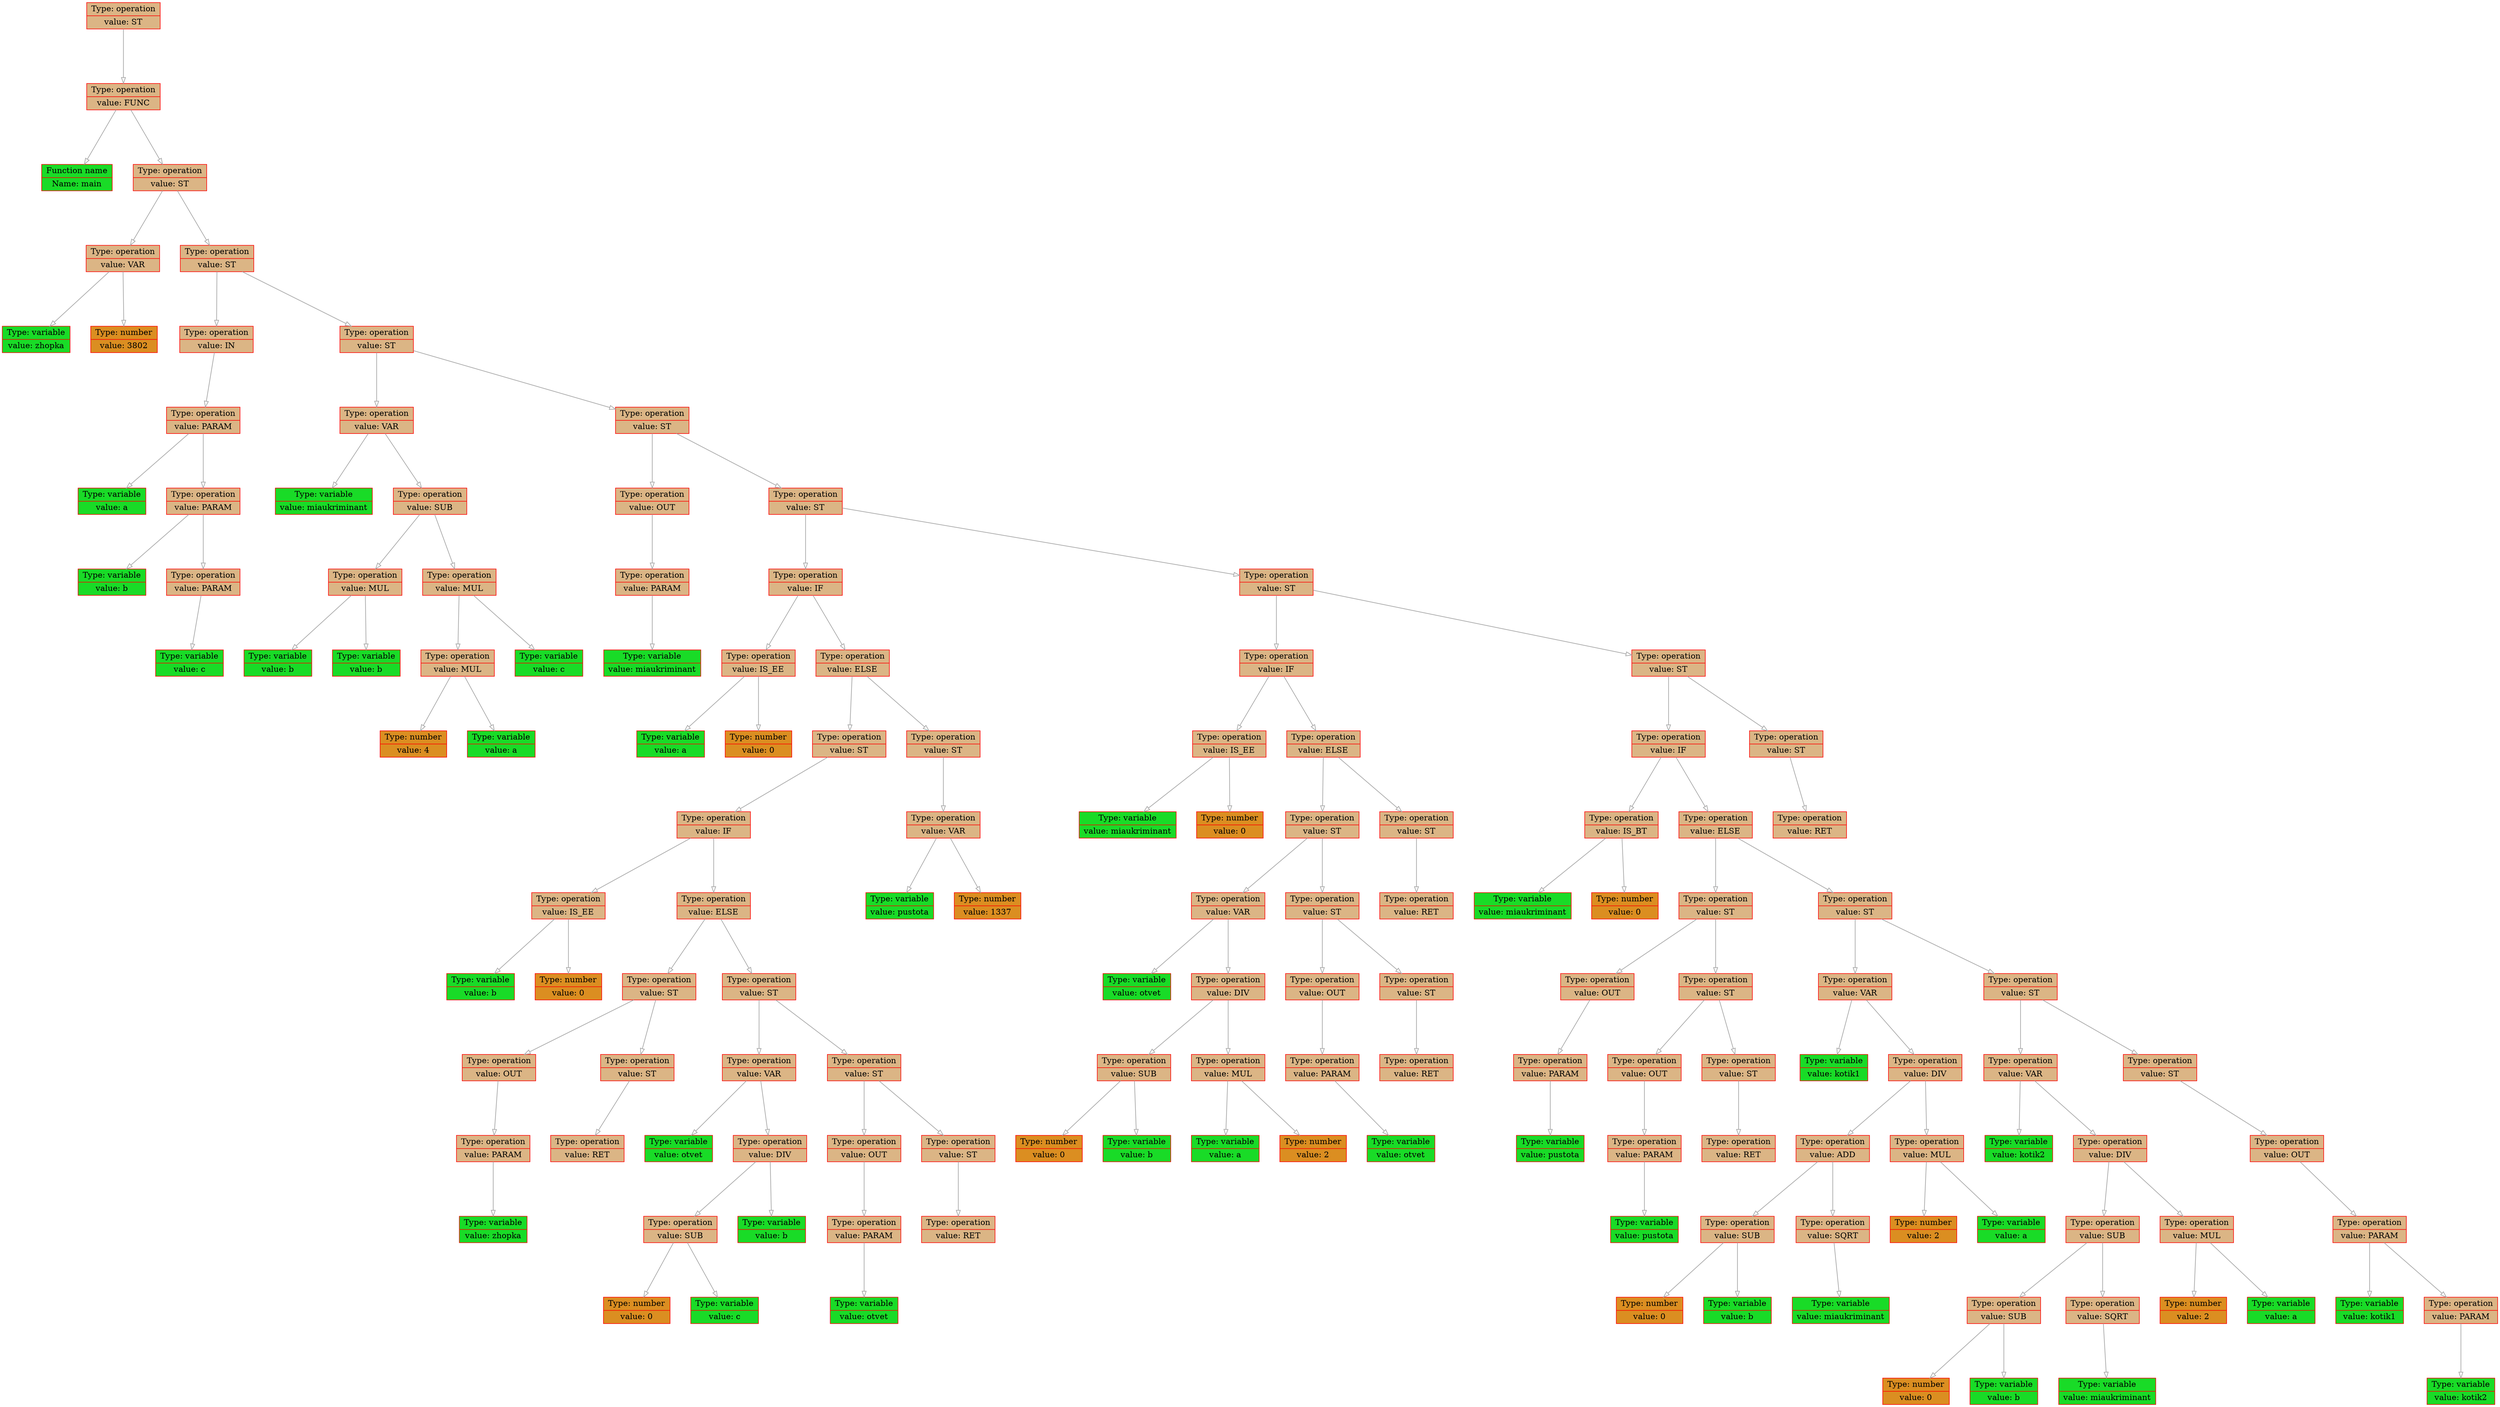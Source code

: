 
    digraph g {
        dpi      = 200;
        fontname = "Comic Sans MS";
        fontsize = 20;
        rankdir   =  TB;
        edge [color = darkgrey, arrowhead = onormal, arrowsize = 1, penwidth = 1.2]
        graph[fillcolor = lightgreen, ranksep = 1.3, nodesep = 0.5,
        style = "rounded, filled",color = green, penwidth = 2]

    Node000001aeafd240e0[shape=record, width=0.2, style="filled", color="red", fillcolor="#DBB585",label=" {Type: operation | value: ST}"] 
 
Node000001aeafd23f90[shape=record, width=0.2, style="filled", color="red", fillcolor="#DBB585",label=" {Type: operation | value: FUNC}"] 
 
Node000001aeafea1cc0[shape=record, width=0.2, style="filled", color="red", fillcolor="#19DB27",label=" {Function name | Name: main}"] 
 
Node000001aeafd23e40[shape=record, width=0.2, style="filled", color="red", fillcolor="#DBB585",label=" {Type: operation | value: ST}"] 
 
Node000001aeafea1d50[shape=record, width=0.2, style="filled", color="red", fillcolor="#DBB585",label=" {Type: operation | value: VAR}"] 
 
Node000001aeafea1cf0[shape=record, width=0.2, style="filled", color="red", fillcolor="#19DB27",label=" {Type: variable | value: zhopka}"] 
 
Node000001aeafea1d20[shape=record, width=0.2, style="filled", color="red", fillcolor="#DB8E21",label=" {Type: number | value: 3802}"] 
 
Node000001aeafd23db0[shape=record, width=0.2, style="filled", color="red", fillcolor="#DBB585",label=" {Type: operation | value: ST}"] 
 
Node000001aeafeaee90[shape=record, width=0.2, style="filled", color="red", fillcolor="#DBB585",label=" {Type: operation | value: IN}"] 
 
Node000001aeafeaee60[shape=record, width=0.2, style="filled", color="red", fillcolor="#DBB585",label=" {Type: operation | value: PARAM}"] 
 
Node000001aeafea1d80[shape=record, width=0.2, style="filled", color="red", fillcolor="#19DB27",label=" {Type: variable | value: a}"] 
 
Node000001aeafeaee30[shape=record, width=0.2, style="filled", color="red", fillcolor="#DBB585",label=" {Type: operation | value: PARAM}"] 
 
Node000001aeafea1db0[shape=record, width=0.2, style="filled", color="red", fillcolor="#19DB27",label=" {Type: variable | value: b}"] 
 
Node000001aeafeaee00[shape=record, width=0.2, style="filled", color="red", fillcolor="#DBB585",label=" {Type: operation | value: PARAM}"] 
 
Node000001aeafeaedd0[shape=record, width=0.2, style="filled", color="red", fillcolor="#19DB27",label=" {Type: variable | value: c}"] 
 
Node000001aeafd242c0[shape=record, width=0.2, style="filled", color="red", fillcolor="#DBB585",label=" {Type: operation | value: ST}"] 
 
Node000001aeafd22c50[shape=record, width=0.2, style="filled", color="red", fillcolor="#DBB585",label=" {Type: operation | value: VAR}"] 
 
Node000001aeafeaeec0[shape=record, width=0.2, style="filled", color="red", fillcolor="#19DB27",label=" {Type: variable | value: miaukriminant}"] 
 
Node000001aeafd22980[shape=record, width=0.2, style="filled", color="red", fillcolor="#DBB585",label=" {Type: operation | value: SUB}"] 
 
Node000001aeafd22b60[shape=record, width=0.2, style="filled", color="red", fillcolor="#DBB585",label=" {Type: operation | value: MUL}"] 
 
Node000001aeafeaeef0[shape=record, width=0.2, style="filled", color="red", fillcolor="#19DB27",label=" {Type: variable | value: b}"] 
 
Node000001aeafeaef20[shape=record, width=0.2, style="filled", color="red", fillcolor="#19DB27",label=" {Type: variable | value: b}"] 
 
Node000001aeafd228f0[shape=record, width=0.2, style="filled", color="red", fillcolor="#DBB585",label=" {Type: operation | value: MUL}"] 
 
Node000001aeafd22bf0[shape=record, width=0.2, style="filled", color="red", fillcolor="#DBB585",label=" {Type: operation | value: MUL}"] 
 
Node000001aeafd22b90[shape=record, width=0.2, style="filled", color="red", fillcolor="#DB8E21",label=" {Type: number | value: 4}"] 
 
Node000001aeafd22920[shape=record, width=0.2, style="filled", color="red", fillcolor="#19DB27",label=" {Type: variable | value: a}"] 
 
Node000001aeafd22ad0[shape=record, width=0.2, style="filled", color="red", fillcolor="#19DB27",label=" {Type: variable | value: c}"] 
 
Node000001aeafd23de0[shape=record, width=0.2, style="filled", color="red", fillcolor="#DBB585",label=" {Type: operation | value: ST}"] 
 
Node000001aeafd22bc0[shape=record, width=0.2, style="filled", color="red", fillcolor="#DBB585",label=" {Type: operation | value: OUT}"] 
 
Node000001aeafd22aa0[shape=record, width=0.2, style="filled", color="red", fillcolor="#DBB585",label=" {Type: operation | value: PARAM}"] 
 
Node000001aeafd22b00[shape=record, width=0.2, style="filled", color="red", fillcolor="#19DB27",label=" {Type: variable | value: miaukriminant}"] 
 
Node000001aeafd24470[shape=record, width=0.2, style="filled", color="red", fillcolor="#DBB585",label=" {Type: operation | value: ST}"] 
 
Node000001aeafd23120[shape=record, width=0.2, style="filled", color="red", fillcolor="#DBB585",label=" {Type: operation | value: IF}"] 
 
Node000001aeafd22c20[shape=record, width=0.2, style="filled", color="red", fillcolor="#DBB585",label=" {Type: operation | value: IS_EE}"] 
 
Node000001aeafd229b0[shape=record, width=0.2, style="filled", color="red", fillcolor="#19DB27",label=" {Type: variable | value: a}"] 
 
Node000001aeafd229e0[shape=record, width=0.2, style="filled", color="red", fillcolor="#DB8E21",label=" {Type: number | value: 0}"] 
 
Node000001aeafd22d30[shape=record, width=0.2, style="filled", color="red", fillcolor="#DBB585",label=" {Type: operation | value: ELSE}"] 
 
Node000001aeafd23390[shape=record, width=0.2, style="filled", color="red", fillcolor="#DBB585",label=" {Type: operation | value: ST}"] 
 
Node000001aeafd23030[shape=record, width=0.2, style="filled", color="red", fillcolor="#DBB585",label=" {Type: operation | value: IF}"] 
 
Node000001aeafd22a40[shape=record, width=0.2, style="filled", color="red", fillcolor="#DBB585",label=" {Type: operation | value: IS_EE}"] 
 
Node000001aeafd22950[shape=record, width=0.2, style="filled", color="red", fillcolor="#19DB27",label=" {Type: variable | value: b}"] 
 
Node000001aeafd22a10[shape=record, width=0.2, style="filled", color="red", fillcolor="#DB8E21",label=" {Type: number | value: 0}"] 
 
Node000001aeafd22ee0[shape=record, width=0.2, style="filled", color="red", fillcolor="#DBB585",label=" {Type: operation | value: ELSE}"] 
 
Node000001aeafd23060[shape=record, width=0.2, style="filled", color="red", fillcolor="#DBB585",label=" {Type: operation | value: ST}"] 
 
Node000001aeafd23240[shape=record, width=0.2, style="filled", color="red", fillcolor="#DBB585",label=" {Type: operation | value: OUT}"] 
 
Node000001aeafd22b30[shape=record, width=0.2, style="filled", color="red", fillcolor="#DBB585",label=" {Type: operation | value: PARAM}"] 
 
Node000001aeafd22a70[shape=record, width=0.2, style="filled", color="red", fillcolor="#19DB27",label=" {Type: variable | value: zhopka}"] 
 
Node000001aeafd232a0[shape=record, width=0.2, style="filled", color="red", fillcolor="#DBB585",label=" {Type: operation | value: ST}"] 
 
Node000001aeafd23150[shape=record, width=0.2, style="filled", color="red", fillcolor="#DBB585",label=" {Type: operation | value: RET}"] 
 
Node000001aeafd22d90[shape=record, width=0.2, style="filled", color="red", fillcolor="#DBB585",label=" {Type: operation | value: ST}"] 
 
Node000001aeafd23450[shape=record, width=0.2, style="filled", color="red", fillcolor="#DBB585",label=" {Type: operation | value: VAR}"] 
 
Node000001aeafd23270[shape=record, width=0.2, style="filled", color="red", fillcolor="#19DB27",label=" {Type: variable | value: otvet}"] 
 
Node000001aeafd23090[shape=record, width=0.2, style="filled", color="red", fillcolor="#DBB585",label=" {Type: operation | value: DIV}"] 
 
Node000001aeafd23300[shape=record, width=0.2, style="filled", color="red", fillcolor="#DBB585",label=" {Type: operation | value: SUB}"] 
 
Node000001aeafd233c0[shape=record, width=0.2, style="filled", color="red", fillcolor="#DB8E21",label=" {Type: number | value: 0}"] 
 
Node000001aeafd23480[shape=record, width=0.2, style="filled", color="red", fillcolor="#19DB27",label=" {Type: variable | value: c}"] 
 
Node000001aeafd22f40[shape=record, width=0.2, style="filled", color="red", fillcolor="#19DB27",label=" {Type: variable | value: b}"] 
 
Node000001aeafd230f0[shape=record, width=0.2, style="filled", color="red", fillcolor="#DBB585",label=" {Type: operation | value: ST}"] 
 
Node000001aeafd23330[shape=record, width=0.2, style="filled", color="red", fillcolor="#DBB585",label=" {Type: operation | value: OUT}"] 
 
Node000001aeafd230c0[shape=record, width=0.2, style="filled", color="red", fillcolor="#DBB585",label=" {Type: operation | value: PARAM}"] 
 
Node000001aeafd22eb0[shape=record, width=0.2, style="filled", color="red", fillcolor="#19DB27",label=" {Type: variable | value: otvet}"] 
 
Node000001aeafd22dc0[shape=record, width=0.2, style="filled", color="red", fillcolor="#DBB585",label=" {Type: operation | value: ST}"] 
 
Node000001aeafd23000[shape=record, width=0.2, style="filled", color="red", fillcolor="#DBB585",label=" {Type: operation | value: RET}"] 
 
Node000001aeafd231b0[shape=record, width=0.2, style="filled", color="red", fillcolor="#DBB585",label=" {Type: operation | value: ST}"] 
 
Node000001aeafd23180[shape=record, width=0.2, style="filled", color="red", fillcolor="#DBB585",label=" {Type: operation | value: VAR}"] 
 
Node000001aeafd22df0[shape=record, width=0.2, style="filled", color="red", fillcolor="#19DB27",label=" {Type: variable | value: pustota}"] 
 
Node000001aeafd23360[shape=record, width=0.2, style="filled", color="red", fillcolor="#DB8E21",label=" {Type: number | value: 1337}"] 
 
Node000001aeafd24080[shape=record, width=0.2, style="filled", color="red", fillcolor="#DBB585",label=" {Type: operation | value: ST}"] 
 
Node000001aeafd23bd0[shape=record, width=0.2, style="filled", color="red", fillcolor="#DBB585",label=" {Type: operation | value: IF}"] 
 
Node000001aeafd231e0[shape=record, width=0.2, style="filled", color="red", fillcolor="#DBB585",label=" {Type: operation | value: IS_EE}"] 
 
Node000001aeafd232d0[shape=record, width=0.2, style="filled", color="red", fillcolor="#19DB27",label=" {Type: variable | value: miaukriminant}"] 
 
Node000001aeafd23420[shape=record, width=0.2, style="filled", color="red", fillcolor="#DB8E21",label=" {Type: number | value: 0}"] 
 
Node000001aeafd235a0[shape=record, width=0.2, style="filled", color="red", fillcolor="#DBB585",label=" {Type: operation | value: ELSE}"] 
 
Node000001aeafd238d0[shape=record, width=0.2, style="filled", color="red", fillcolor="#DBB585",label=" {Type: operation | value: ST}"] 
 
Node000001aeafd22f10[shape=record, width=0.2, style="filled", color="red", fillcolor="#DBB585",label=" {Type: operation | value: VAR}"] 
 
Node000001aeafd23210[shape=record, width=0.2, style="filled", color="red", fillcolor="#19DB27",label=" {Type: variable | value: otvet}"] 
 
Node000001aeafd22f70[shape=record, width=0.2, style="filled", color="red", fillcolor="#DBB585",label=" {Type: operation | value: DIV}"] 
 
Node000001aeafd22d00[shape=record, width=0.2, style="filled", color="red", fillcolor="#DBB585",label=" {Type: operation | value: SUB}"] 
 
Node000001aeafd233f0[shape=record, width=0.2, style="filled", color="red", fillcolor="#DB8E21",label=" {Type: number | value: 0}"] 
 
Node000001aeafd22d60[shape=record, width=0.2, style="filled", color="red", fillcolor="#19DB27",label=" {Type: variable | value: b}"] 
 
Node000001aeafd22e80[shape=record, width=0.2, style="filled", color="red", fillcolor="#DBB585",label=" {Type: operation | value: MUL}"] 
 
Node000001aeafd22e20[shape=record, width=0.2, style="filled", color="red", fillcolor="#19DB27",label=" {Type: variable | value: a}"] 
 
Node000001aeafd22e50[shape=record, width=0.2, style="filled", color="red", fillcolor="#DB8E21",label=" {Type: number | value: 2}"] 
 
Node000001aeafd23c30[shape=record, width=0.2, style="filled", color="red", fillcolor="#DBB585",label=" {Type: operation | value: ST}"] 
 
Node000001aeafd237b0[shape=record, width=0.2, style="filled", color="red", fillcolor="#DBB585",label=" {Type: operation | value: OUT}"] 
 
Node000001aeafd22fd0[shape=record, width=0.2, style="filled", color="red", fillcolor="#DBB585",label=" {Type: operation | value: PARAM}"] 
 
Node000001aeafd22fa0[shape=record, width=0.2, style="filled", color="red", fillcolor="#19DB27",label=" {Type: variable | value: otvet}"] 
 
Node000001aeafd23720[shape=record, width=0.2, style="filled", color="red", fillcolor="#DBB585",label=" {Type: operation | value: ST}"] 
 
Node000001aeafd236c0[shape=record, width=0.2, style="filled", color="red", fillcolor="#DBB585",label=" {Type: operation | value: RET}"] 
 
Node000001aeafd23540[shape=record, width=0.2, style="filled", color="red", fillcolor="#DBB585",label=" {Type: operation | value: ST}"] 
 
Node000001aeafd23930[shape=record, width=0.2, style="filled", color="red", fillcolor="#DBB585",label=" {Type: operation | value: RET}"] 
 
Node000001aeafd24260[shape=record, width=0.2, style="filled", color="red", fillcolor="#DBB585",label=" {Type: operation | value: ST}"] 
 
Node000001aeafd24230[shape=record, width=0.2, style="filled", color="red", fillcolor="#DBB585",label=" {Type: operation | value: IF}"] 
 
Node000001aeafd23a20[shape=record, width=0.2, style="filled", color="red", fillcolor="#DBB585",label=" {Type: operation | value: IS_BT}"] 
 
Node000001aeafd23870[shape=record, width=0.2, style="filled", color="red", fillcolor="#19DB27",label=" {Type: variable | value: miaukriminant}"] 
 
Node000001aeafd23810[shape=record, width=0.2, style="filled", color="red", fillcolor="#DB8E21",label=" {Type: number | value: 0}"] 
 
Node000001aeafd24410[shape=record, width=0.2, style="filled", color="red", fillcolor="#DBB585",label=" {Type: operation | value: ELSE}"] 
 
Node000001aeafd23a50[shape=record, width=0.2, style="filled", color="red", fillcolor="#DBB585",label=" {Type: operation | value: ST}"] 
 
Node000001aeafd239f0[shape=record, width=0.2, style="filled", color="red", fillcolor="#DBB585",label=" {Type: operation | value: OUT}"] 
 
Node000001aeafd23600[shape=record, width=0.2, style="filled", color="red", fillcolor="#DBB585",label=" {Type: operation | value: PARAM}"] 
 
Node000001aeafd235d0[shape=record, width=0.2, style="filled", color="red", fillcolor="#19DB27",label=" {Type: variable | value: pustota}"] 
 
Node000001aeafd237e0[shape=record, width=0.2, style="filled", color="red", fillcolor="#DBB585",label=" {Type: operation | value: ST}"] 
 
Node000001aeafd23a80[shape=record, width=0.2, style="filled", color="red", fillcolor="#DBB585",label=" {Type: operation | value: OUT}"] 
 
Node000001aeafd23960[shape=record, width=0.2, style="filled", color="red", fillcolor="#DBB585",label=" {Type: operation | value: PARAM}"] 
 
Node000001aeafd23c90[shape=record, width=0.2, style="filled", color="red", fillcolor="#19DB27",label=" {Type: variable | value: pustota}"] 
 
Node000001aeafd23900[shape=record, width=0.2, style="filled", color="red", fillcolor="#DBB585",label=" {Type: operation | value: ST}"] 
 
Node000001aeafd23750[shape=record, width=0.2, style="filled", color="red", fillcolor="#DBB585",label=" {Type: operation | value: RET}"] 
 
Node000001aeafd24200[shape=record, width=0.2, style="filled", color="red", fillcolor="#DBB585",label=" {Type: operation | value: ST}"] 
 
Node000001aeafd23b40[shape=record, width=0.2, style="filled", color="red", fillcolor="#DBB585",label=" {Type: operation | value: VAR}"] 
 
Node000001aeafd23990[shape=record, width=0.2, style="filled", color="red", fillcolor="#19DB27",label=" {Type: variable | value: kotik1}"] 
 
Node000001aeafd23b10[shape=record, width=0.2, style="filled", color="red", fillcolor="#DBB585",label=" {Type: operation | value: DIV}"] 
 
Node000001aeafd23b70[shape=record, width=0.2, style="filled", color="red", fillcolor="#DBB585",label=" {Type: operation | value: ADD}"] 
 
Node000001aeafd23ae0[shape=record, width=0.2, style="filled", color="red", fillcolor="#DBB585",label=" {Type: operation | value: SUB}"] 
 
Node000001aeafd23ab0[shape=record, width=0.2, style="filled", color="red", fillcolor="#DB8E21",label=" {Type: number | value: 0}"] 
 
Node000001aeafd238a0[shape=record, width=0.2, style="filled", color="red", fillcolor="#19DB27",label=" {Type: variable | value: b}"] 
 
Node000001aeafd23510[shape=record, width=0.2, style="filled", color="red", fillcolor="#DBB585",label=" {Type: operation | value: SQRT}"] 
 
Node000001aeafd23c00[shape=record, width=0.2, style="filled", color="red", fillcolor="#19DB27",label=" {Type: variable | value: miaukriminant}"] 
 
Node000001aeafd23570[shape=record, width=0.2, style="filled", color="red", fillcolor="#DBB585",label=" {Type: operation | value: MUL}"] 
 
Node000001aeafd23840[shape=record, width=0.2, style="filled", color="red", fillcolor="#DB8E21",label=" {Type: number | value: 2}"] 
 
Node000001aeafd239c0[shape=record, width=0.2, style="filled", color="red", fillcolor="#19DB27",label=" {Type: variable | value: a}"] 
 
Node000001aeafd23d80[shape=record, width=0.2, style="filled", color="red", fillcolor="#DBB585",label=" {Type: operation | value: ST}"] 
 
Node000001aeafd23d50[shape=record, width=0.2, style="filled", color="red", fillcolor="#DBB585",label=" {Type: operation | value: VAR}"] 
 
Node000001aeafd23c60[shape=record, width=0.2, style="filled", color="red", fillcolor="#19DB27",label=" {Type: variable | value: kotik2}"] 
 
Node000001aeafd24170[shape=record, width=0.2, style="filled", color="red", fillcolor="#DBB585",label=" {Type: operation | value: DIV}"] 
 
Node000001aeafd23690[shape=record, width=0.2, style="filled", color="red", fillcolor="#DBB585",label=" {Type: operation | value: SUB}"] 
 
Node000001aeafd23630[shape=record, width=0.2, style="filled", color="red", fillcolor="#DBB585",label=" {Type: operation | value: SUB}"] 
 
Node000001aeafd23ba0[shape=record, width=0.2, style="filled", color="red", fillcolor="#DB8E21",label=" {Type: number | value: 0}"] 
 
Node000001aeafd236f0[shape=record, width=0.2, style="filled", color="red", fillcolor="#19DB27",label=" {Type: variable | value: b}"] 
 
Node000001aeafd23660[shape=record, width=0.2, style="filled", color="red", fillcolor="#DBB585",label=" {Type: operation | value: SQRT}"] 
 
Node000001aeafd23780[shape=record, width=0.2, style="filled", color="red", fillcolor="#19DB27",label=" {Type: variable | value: miaukriminant}"] 
 
Node000001aeafd24110[shape=record, width=0.2, style="filled", color="red", fillcolor="#DBB585",label=" {Type: operation | value: MUL}"] 
 
Node000001aeafd23e70[shape=record, width=0.2, style="filled", color="red", fillcolor="#DB8E21",label=" {Type: number | value: 2}"] 
 
Node000001aeafd23ea0[shape=record, width=0.2, style="filled", color="red", fillcolor="#19DB27",label=" {Type: variable | value: a}"] 
 
Node000001aeafd24140[shape=record, width=0.2, style="filled", color="red", fillcolor="#DBB585",label=" {Type: operation | value: ST}"] 
 
Node000001aeafd241a0[shape=record, width=0.2, style="filled", color="red", fillcolor="#DBB585",label=" {Type: operation | value: OUT}"] 
 
Node000001aeafd241d0[shape=record, width=0.2, style="filled", color="red", fillcolor="#DBB585",label=" {Type: operation | value: PARAM}"] 
 
Node000001aeafd240b0[shape=record, width=0.2, style="filled", color="red", fillcolor="#19DB27",label=" {Type: variable | value: kotik1}"] 
 
Node000001aeafd24440[shape=record, width=0.2, style="filled", color="red", fillcolor="#DBB585",label=" {Type: operation | value: PARAM}"] 
 
Node000001aeafd24290[shape=record, width=0.2, style="filled", color="red", fillcolor="#19DB27",label=" {Type: variable | value: kotik2}"] 
 
Node000001aeafd23e10[shape=record, width=0.2, style="filled", color="red", fillcolor="#DBB585",label=" {Type: operation | value: ST}"] 
 
Node000001aeafd23d20[shape=record, width=0.2, style="filled", color="red", fillcolor="#DBB585",label=" {Type: operation | value: RET}"] 
 
Node000001aeafd240e0->Node000001aeafd23f90
Node000001aeafd23f90->Node000001aeafea1cc0
Node000001aeafd23f90->Node000001aeafd23e40
Node000001aeafd23e40->Node000001aeafea1d50
Node000001aeafea1d50->Node000001aeafea1cf0
Node000001aeafea1d50->Node000001aeafea1d20
Node000001aeafd23e40->Node000001aeafd23db0
Node000001aeafd23db0->Node000001aeafeaee90
Node000001aeafeaee90->Node000001aeafeaee60
Node000001aeafeaee60->Node000001aeafea1d80
Node000001aeafeaee60->Node000001aeafeaee30
Node000001aeafeaee30->Node000001aeafea1db0
Node000001aeafeaee30->Node000001aeafeaee00
Node000001aeafeaee00->Node000001aeafeaedd0
Node000001aeafd23db0->Node000001aeafd242c0
Node000001aeafd242c0->Node000001aeafd22c50
Node000001aeafd22c50->Node000001aeafeaeec0
Node000001aeafd22c50->Node000001aeafd22980
Node000001aeafd22980->Node000001aeafd22b60
Node000001aeafd22b60->Node000001aeafeaeef0
Node000001aeafd22b60->Node000001aeafeaef20
Node000001aeafd22980->Node000001aeafd228f0
Node000001aeafd228f0->Node000001aeafd22bf0
Node000001aeafd22bf0->Node000001aeafd22b90
Node000001aeafd22bf0->Node000001aeafd22920
Node000001aeafd228f0->Node000001aeafd22ad0
Node000001aeafd242c0->Node000001aeafd23de0
Node000001aeafd23de0->Node000001aeafd22bc0
Node000001aeafd22bc0->Node000001aeafd22aa0
Node000001aeafd22aa0->Node000001aeafd22b00
Node000001aeafd23de0->Node000001aeafd24470
Node000001aeafd24470->Node000001aeafd23120
Node000001aeafd23120->Node000001aeafd22c20
Node000001aeafd22c20->Node000001aeafd229b0
Node000001aeafd22c20->Node000001aeafd229e0
Node000001aeafd23120->Node000001aeafd22d30
Node000001aeafd22d30->Node000001aeafd23390
Node000001aeafd23390->Node000001aeafd23030
Node000001aeafd23030->Node000001aeafd22a40
Node000001aeafd22a40->Node000001aeafd22950
Node000001aeafd22a40->Node000001aeafd22a10
Node000001aeafd23030->Node000001aeafd22ee0
Node000001aeafd22ee0->Node000001aeafd23060
Node000001aeafd23060->Node000001aeafd23240
Node000001aeafd23240->Node000001aeafd22b30
Node000001aeafd22b30->Node000001aeafd22a70
Node000001aeafd23060->Node000001aeafd232a0
Node000001aeafd232a0->Node000001aeafd23150
Node000001aeafd22ee0->Node000001aeafd22d90
Node000001aeafd22d90->Node000001aeafd23450
Node000001aeafd23450->Node000001aeafd23270
Node000001aeafd23450->Node000001aeafd23090
Node000001aeafd23090->Node000001aeafd23300
Node000001aeafd23300->Node000001aeafd233c0
Node000001aeafd23300->Node000001aeafd23480
Node000001aeafd23090->Node000001aeafd22f40
Node000001aeafd22d90->Node000001aeafd230f0
Node000001aeafd230f0->Node000001aeafd23330
Node000001aeafd23330->Node000001aeafd230c0
Node000001aeafd230c0->Node000001aeafd22eb0
Node000001aeafd230f0->Node000001aeafd22dc0
Node000001aeafd22dc0->Node000001aeafd23000
Node000001aeafd22d30->Node000001aeafd231b0
Node000001aeafd231b0->Node000001aeafd23180
Node000001aeafd23180->Node000001aeafd22df0
Node000001aeafd23180->Node000001aeafd23360
Node000001aeafd24470->Node000001aeafd24080
Node000001aeafd24080->Node000001aeafd23bd0
Node000001aeafd23bd0->Node000001aeafd231e0
Node000001aeafd231e0->Node000001aeafd232d0
Node000001aeafd231e0->Node000001aeafd23420
Node000001aeafd23bd0->Node000001aeafd235a0
Node000001aeafd235a0->Node000001aeafd238d0
Node000001aeafd238d0->Node000001aeafd22f10
Node000001aeafd22f10->Node000001aeafd23210
Node000001aeafd22f10->Node000001aeafd22f70
Node000001aeafd22f70->Node000001aeafd22d00
Node000001aeafd22d00->Node000001aeafd233f0
Node000001aeafd22d00->Node000001aeafd22d60
Node000001aeafd22f70->Node000001aeafd22e80
Node000001aeafd22e80->Node000001aeafd22e20
Node000001aeafd22e80->Node000001aeafd22e50
Node000001aeafd238d0->Node000001aeafd23c30
Node000001aeafd23c30->Node000001aeafd237b0
Node000001aeafd237b0->Node000001aeafd22fd0
Node000001aeafd22fd0->Node000001aeafd22fa0
Node000001aeafd23c30->Node000001aeafd23720
Node000001aeafd23720->Node000001aeafd236c0
Node000001aeafd235a0->Node000001aeafd23540
Node000001aeafd23540->Node000001aeafd23930
Node000001aeafd24080->Node000001aeafd24260
Node000001aeafd24260->Node000001aeafd24230
Node000001aeafd24230->Node000001aeafd23a20
Node000001aeafd23a20->Node000001aeafd23870
Node000001aeafd23a20->Node000001aeafd23810
Node000001aeafd24230->Node000001aeafd24410
Node000001aeafd24410->Node000001aeafd23a50
Node000001aeafd23a50->Node000001aeafd239f0
Node000001aeafd239f0->Node000001aeafd23600
Node000001aeafd23600->Node000001aeafd235d0
Node000001aeafd23a50->Node000001aeafd237e0
Node000001aeafd237e0->Node000001aeafd23a80
Node000001aeafd23a80->Node000001aeafd23960
Node000001aeafd23960->Node000001aeafd23c90
Node000001aeafd237e0->Node000001aeafd23900
Node000001aeafd23900->Node000001aeafd23750
Node000001aeafd24410->Node000001aeafd24200
Node000001aeafd24200->Node000001aeafd23b40
Node000001aeafd23b40->Node000001aeafd23990
Node000001aeafd23b40->Node000001aeafd23b10
Node000001aeafd23b10->Node000001aeafd23b70
Node000001aeafd23b70->Node000001aeafd23ae0
Node000001aeafd23ae0->Node000001aeafd23ab0
Node000001aeafd23ae0->Node000001aeafd238a0
Node000001aeafd23b70->Node000001aeafd23510
Node000001aeafd23510->Node000001aeafd23c00
Node000001aeafd23b10->Node000001aeafd23570
Node000001aeafd23570->Node000001aeafd23840
Node000001aeafd23570->Node000001aeafd239c0
Node000001aeafd24200->Node000001aeafd23d80
Node000001aeafd23d80->Node000001aeafd23d50
Node000001aeafd23d50->Node000001aeafd23c60
Node000001aeafd23d50->Node000001aeafd24170
Node000001aeafd24170->Node000001aeafd23690
Node000001aeafd23690->Node000001aeafd23630
Node000001aeafd23630->Node000001aeafd23ba0
Node000001aeafd23630->Node000001aeafd236f0
Node000001aeafd23690->Node000001aeafd23660
Node000001aeafd23660->Node000001aeafd23780
Node000001aeafd24170->Node000001aeafd24110
Node000001aeafd24110->Node000001aeafd23e70
Node000001aeafd24110->Node000001aeafd23ea0
Node000001aeafd23d80->Node000001aeafd24140
Node000001aeafd24140->Node000001aeafd241a0
Node000001aeafd241a0->Node000001aeafd241d0
Node000001aeafd241d0->Node000001aeafd240b0
Node000001aeafd241d0->Node000001aeafd24440
Node000001aeafd24440->Node000001aeafd24290
Node000001aeafd24260->Node000001aeafd23e10
Node000001aeafd23e10->Node000001aeafd23d20
}

